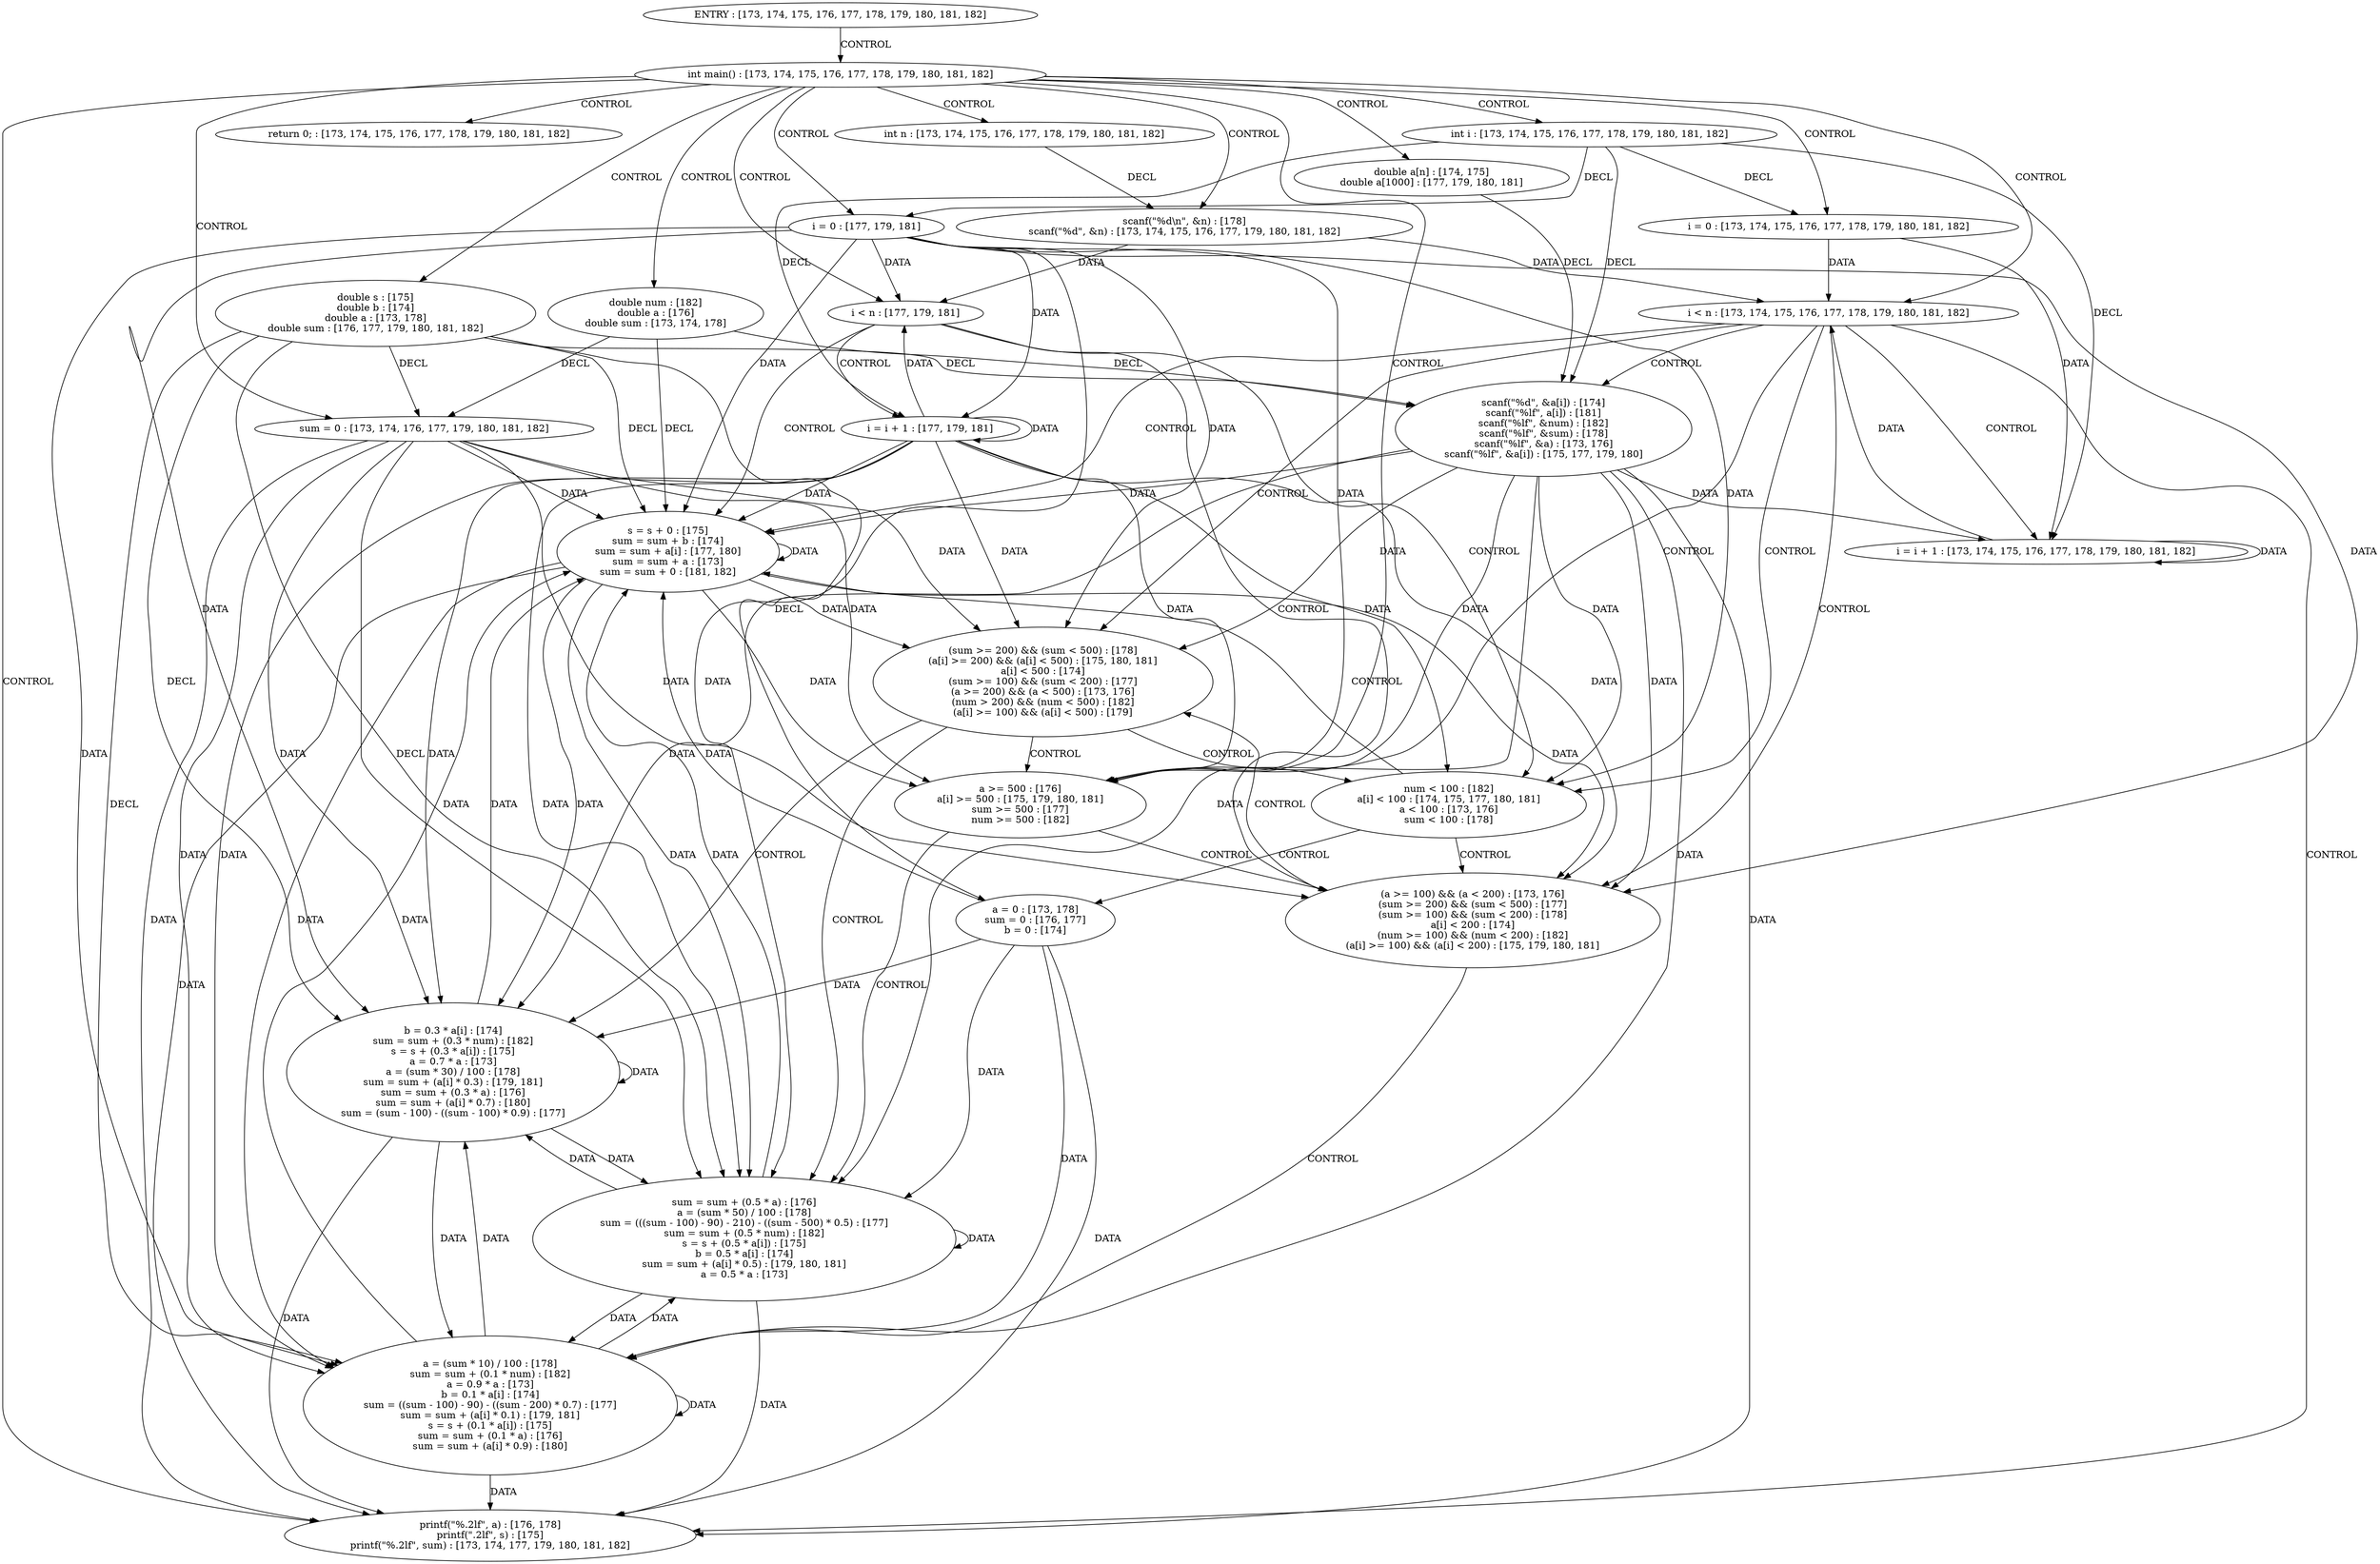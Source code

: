 digraph G {
  1 [ label="scanf(\"%d\\n\", &n) : [178]
scanf(\"%d\", &n) : [173, 174, 175, 176, 177, 179, 180, 181, 182]
" ];
  2 [ label="scanf(\"%d\", &a[i]) : [174]
scanf(\"%lf\", a[i]) : [181]
scanf(\"%lf\", &num) : [182]
scanf(\"%lf\", &sum) : [178]
scanf(\"%lf\", &a) : [173, 176]
scanf(\"%lf\", &a[i]) : [175, 177, 179, 180]
" ];
  3 [ label="printf(\"%.2lf\", a) : [176, 178]
printf(\".2lf\", s) : [175]
printf(\"%.2lf\", sum) : [173, 174, 177, 179, 180, 181, 182]
" ];
  4 [ label="return 0; : [173, 174, 175, 176, 177, 178, 179, 180, 181, 182]
" ];
  5 [ label="ENTRY : [173, 174, 175, 176, 177, 178, 179, 180, 181, 182]
" ];
  6 [ label="double a[n] : [174, 175]
double a[1000] : [177, 179, 180, 181]
" ];
  7 [ label="int n : [173, 174, 175, 176, 177, 178, 179, 180, 181, 182]
" ];
  8 [ label="double s : [175]
double b : [174]
double a : [173, 178]
double sum : [176, 177, 179, 180, 181, 182]
" ];
  9 [ label="int i : [173, 174, 175, 176, 177, 178, 179, 180, 181, 182]
" ];
  10 [ label="double num : [182]
double a : [176]
double sum : [173, 174, 178]
" ];
  11 [ label="sum = 0 : [173, 174, 176, 177, 179, 180, 181, 182]
" ];
  12 [ label="s = s + 0 : [175]
sum = sum + b : [174]
sum = sum + a[i] : [177, 180]
sum = sum + a : [173]
sum = sum + 0 : [181, 182]
" ];
  13 [ label="i = 0 : [173, 174, 175, 176, 177, 178, 179, 180, 181, 182]
" ];
  14 [ label="b = 0.3 * a[i] : [174]
sum = sum + (0.3 * num) : [182]
s = s + (0.3 * a[i]) : [175]
a = 0.7 * a : [173]
a = (sum * 30) / 100 : [178]
sum = sum + (a[i] * 0.3) : [179, 181]
sum = sum + (0.3 * a) : [176]
sum = sum + (a[i] * 0.7) : [180]
sum = (sum - 100) - ((sum - 100) * 0.9) : [177]
" ];
  15 [ label="a = 0 : [173, 178]
sum = 0 : [176, 177]
b = 0 : [174]
" ];
  16 [ label="i = i + 1 : [173, 174, 175, 176, 177, 178, 179, 180, 181, 182]
" ];
  17 [ label="a = (sum * 10) / 100 : [178]
sum = sum + (0.1 * num) : [182]
a = 0.9 * a : [173]
b = 0.1 * a[i] : [174]
sum = ((sum - 100) - 90) - ((sum - 200) * 0.7) : [177]
sum = sum + (a[i] * 0.1) : [179, 181]
s = s + (0.1 * a[i]) : [175]
sum = sum + (0.1 * a) : [176]
sum = sum + (a[i] * 0.9) : [180]
" ];
  18 [ label="i = i + 1 : [177, 179, 181]
" ];
  19 [ label="i = 0 : [177, 179, 181]
" ];
  20 [ label="sum = sum + (0.5 * a) : [176]
a = (sum * 50) / 100 : [178]
sum = (((sum - 100) - 90) - 210) - ((sum - 500) * 0.5) : [177]
sum = sum + (0.5 * num) : [182]
s = s + (0.5 * a[i]) : [175]
b = 0.5 * a[i] : [174]
sum = sum + (a[i] * 0.5) : [179, 180, 181]
a = 0.5 * a : [173]
" ];
  21 [ label="(sum >= 200) && (sum < 500) : [178]
(a[i] >= 200) && (a[i] < 500) : [175, 180, 181]
a[i] < 500 : [174]
(sum >= 100) && (sum < 200) : [177]
(a >= 200) && (a < 500) : [173, 176]
(num > 200) && (num < 500) : [182]
(a[i] >= 100) && (a[i] < 500) : [179]
" ];
  22 [ label="i < n : [177, 179, 181]
" ];
  23 [ label="num < 100 : [182]
a[i] < 100 : [174, 175, 177, 180, 181]
a < 100 : [173, 176]
sum < 100 : [178]
" ];
  24 [ label="a >= 500 : [176]
a[i] >= 500 : [175, 179, 180, 181]
sum >= 500 : [177]
num >= 500 : [182]
" ];
  25 [ label="int main() : [173, 174, 175, 176, 177, 178, 179, 180, 181, 182]
" ];
  26 [ label="i < n : [173, 174, 175, 176, 177, 178, 179, 180, 181, 182]
" ];
  27 [ label="(a >= 100) && (a < 200) : [173, 176]
(sum >= 200) && (sum < 500) : [177]
(sum >= 100) && (sum < 200) : [178]
a[i] < 200 : [174]
(num >= 100) && (num < 200) : [182]
(a[i] >= 100) && (a[i] < 200) : [175, 179, 180, 181]
" ];
  5 -> 25 [ label="CONTROL" ];
  25 -> 7 [ label="CONTROL" ];
  25 -> 9 [ label="CONTROL" ];
  25 -> 1 [ label="CONTROL" ];
  25 -> 6 [ label="CONTROL" ];
  25 -> 8 [ label="CONTROL" ];
  25 -> 13 [ label="CONTROL" ];
  25 -> 26 [ label="CONTROL" ];
  25 -> 3 [ label="CONTROL" ];
  25 -> 4 [ label="CONTROL" ];
  26 -> 2 [ label="CONTROL" ];
  26 -> 23 [ label="CONTROL" ];
  26 -> 27 [ label="CONTROL" ];
  26 -> 21 [ label="CONTROL" ];
  26 -> 24 [ label="CONTROL" ];
  26 -> 16 [ label="CONTROL" ];
  23 -> 12 [ label="CONTROL" ];
  27 -> 17 [ label="CONTROL" ];
  21 -> 14 [ label="CONTROL" ];
  24 -> 20 [ label="CONTROL" ];
  1 -> 26 [ label="DATA" ];
  13 -> 26 [ label="DATA" ];
  2 -> 23 [ label="DATA" ];
  2 -> 27 [ label="DATA" ];
  2 -> 17 [ label="DATA" ];
  2 -> 21 [ label="DATA" ];
  2 -> 14 [ label="DATA" ];
  2 -> 24 [ label="DATA" ];
  2 -> 20 [ label="DATA" ];
  2 -> 16 [ label="DATA" ];
  12 -> 12 [ label="DATA" ];
  12 -> 17 [ label="DATA" ];
  12 -> 14 [ label="DATA" ];
  12 -> 20 [ label="DATA" ];
  12 -> 3 [ label="DATA" ];
  17 -> 12 [ label="DATA" ];
  17 -> 17 [ label="DATA" ];
  17 -> 14 [ label="DATA" ];
  17 -> 20 [ label="DATA" ];
  17 -> 3 [ label="DATA" ];
  14 -> 12 [ label="DATA" ];
  14 -> 17 [ label="DATA" ];
  14 -> 14 [ label="DATA" ];
  14 -> 20 [ label="DATA" ];
  14 -> 3 [ label="DATA" ];
  20 -> 12 [ label="DATA" ];
  20 -> 17 [ label="DATA" ];
  20 -> 14 [ label="DATA" ];
  20 -> 20 [ label="DATA" ];
  20 -> 3 [ label="DATA" ];
  16 -> 26 [ label="DATA" ];
  7 -> 1 [ label="DECL" ];
  9 -> 16 [ label="DECL" ];
  9 -> 2 [ label="DECL" ];
  9 -> 13 [ label="DECL" ];
  6 -> 2 [ label="DECL" ];
  8 -> 14 [ label="DECL" ];
  8 -> 17 [ label="DECL" ];
  8 -> 12 [ label="DECL" ];
  8 -> 20 [ label="DECL" ];
  25 -> 10 [ label="CONTROL" ];
  25 -> 11 [ label="CONTROL" ];
  23 -> 27 [ label="CONTROL" ];
  27 -> 21 [ label="CONTROL" ];
  21 -> 24 [ label="CONTROL" ];
  11 -> 12 [ label="DATA" ];
  11 -> 17 [ label="DATA" ];
  11 -> 14 [ label="DATA" ];
  11 -> 20 [ label="DATA" ];
  11 -> 3 [ label="DATA" ];
  13 -> 16 [ label="DATA" ];
  16 -> 16 [ label="DATA" ];
  10 -> 2 [ label="DECL" ];
  8 -> 11 [ label="DECL" ];
  26 -> 12 [ label="CONTROL" ];
  23 -> 15 [ label="CONTROL" ];
  21 -> 20 [ label="CONTROL" ];
  15 -> 12 [ label="DATA" ];
  8 -> 15 [ label="DECL" ];
  10 -> 11 [ label="DECL" ];
  10 -> 12 [ label="DECL" ];
  25 -> 19 [ label="CONTROL" ];
  25 -> 22 [ label="CONTROL" ];
  25 -> 24 [ label="CONTROL" ];
  22 -> 12 [ label="CONTROL" ];
  22 -> 18 [ label="CONTROL" ];
  24 -> 27 [ label="CONTROL" ];
  21 -> 23 [ label="CONTROL" ];
  11 -> 24 [ label="DATA" ];
  11 -> 27 [ label="DATA" ];
  11 -> 21 [ label="DATA" ];
  1 -> 22 [ label="DATA" ];
  19 -> 22 [ label="DATA" ];
  19 -> 12 [ label="DATA" ];
  19 -> 18 [ label="DATA" ];
  19 -> 23 [ label="DATA" ];
  12 -> 24 [ label="DATA" ];
  12 -> 27 [ label="DATA" ];
  12 -> 21 [ label="DATA" ];
  18 -> 22 [ label="DATA" ];
  18 -> 12 [ label="DATA" ];
  18 -> 18 [ label="DATA" ];
  18 -> 23 [ label="DATA" ];
  15 -> 3 [ label="DATA" ];
  9 -> 18 [ label="DECL" ];
  9 -> 19 [ label="DECL" ];
  22 -> 27 [ label="CONTROL" ];
  19 -> 27 [ label="DATA" ];
  19 -> 17 [ label="DATA" ];
  19 -> 21 [ label="DATA" ];
  19 -> 14 [ label="DATA" ];
  19 -> 24 [ label="DATA" ];
  19 -> 20 [ label="DATA" ];
  18 -> 27 [ label="DATA" ];
  18 -> 17 [ label="DATA" ];
  18 -> 21 [ label="DATA" ];
  18 -> 14 [ label="DATA" ];
  18 -> 24 [ label="DATA" ];
  18 -> 20 [ label="DATA" ];
  8 -> 2 [ label="DECL" ];
  26 -> 3 [ label="CONTROL" ];
  2 -> 3 [ label="DATA" ];
  15 -> 17 [ label="DATA" ];
  15 -> 14 [ label="DATA" ];
  15 -> 20 [ label="DATA" ];
  22 -> 23 [ label="CONTROL" ];
  2 -> 12 [ label="DATA" ];
}
